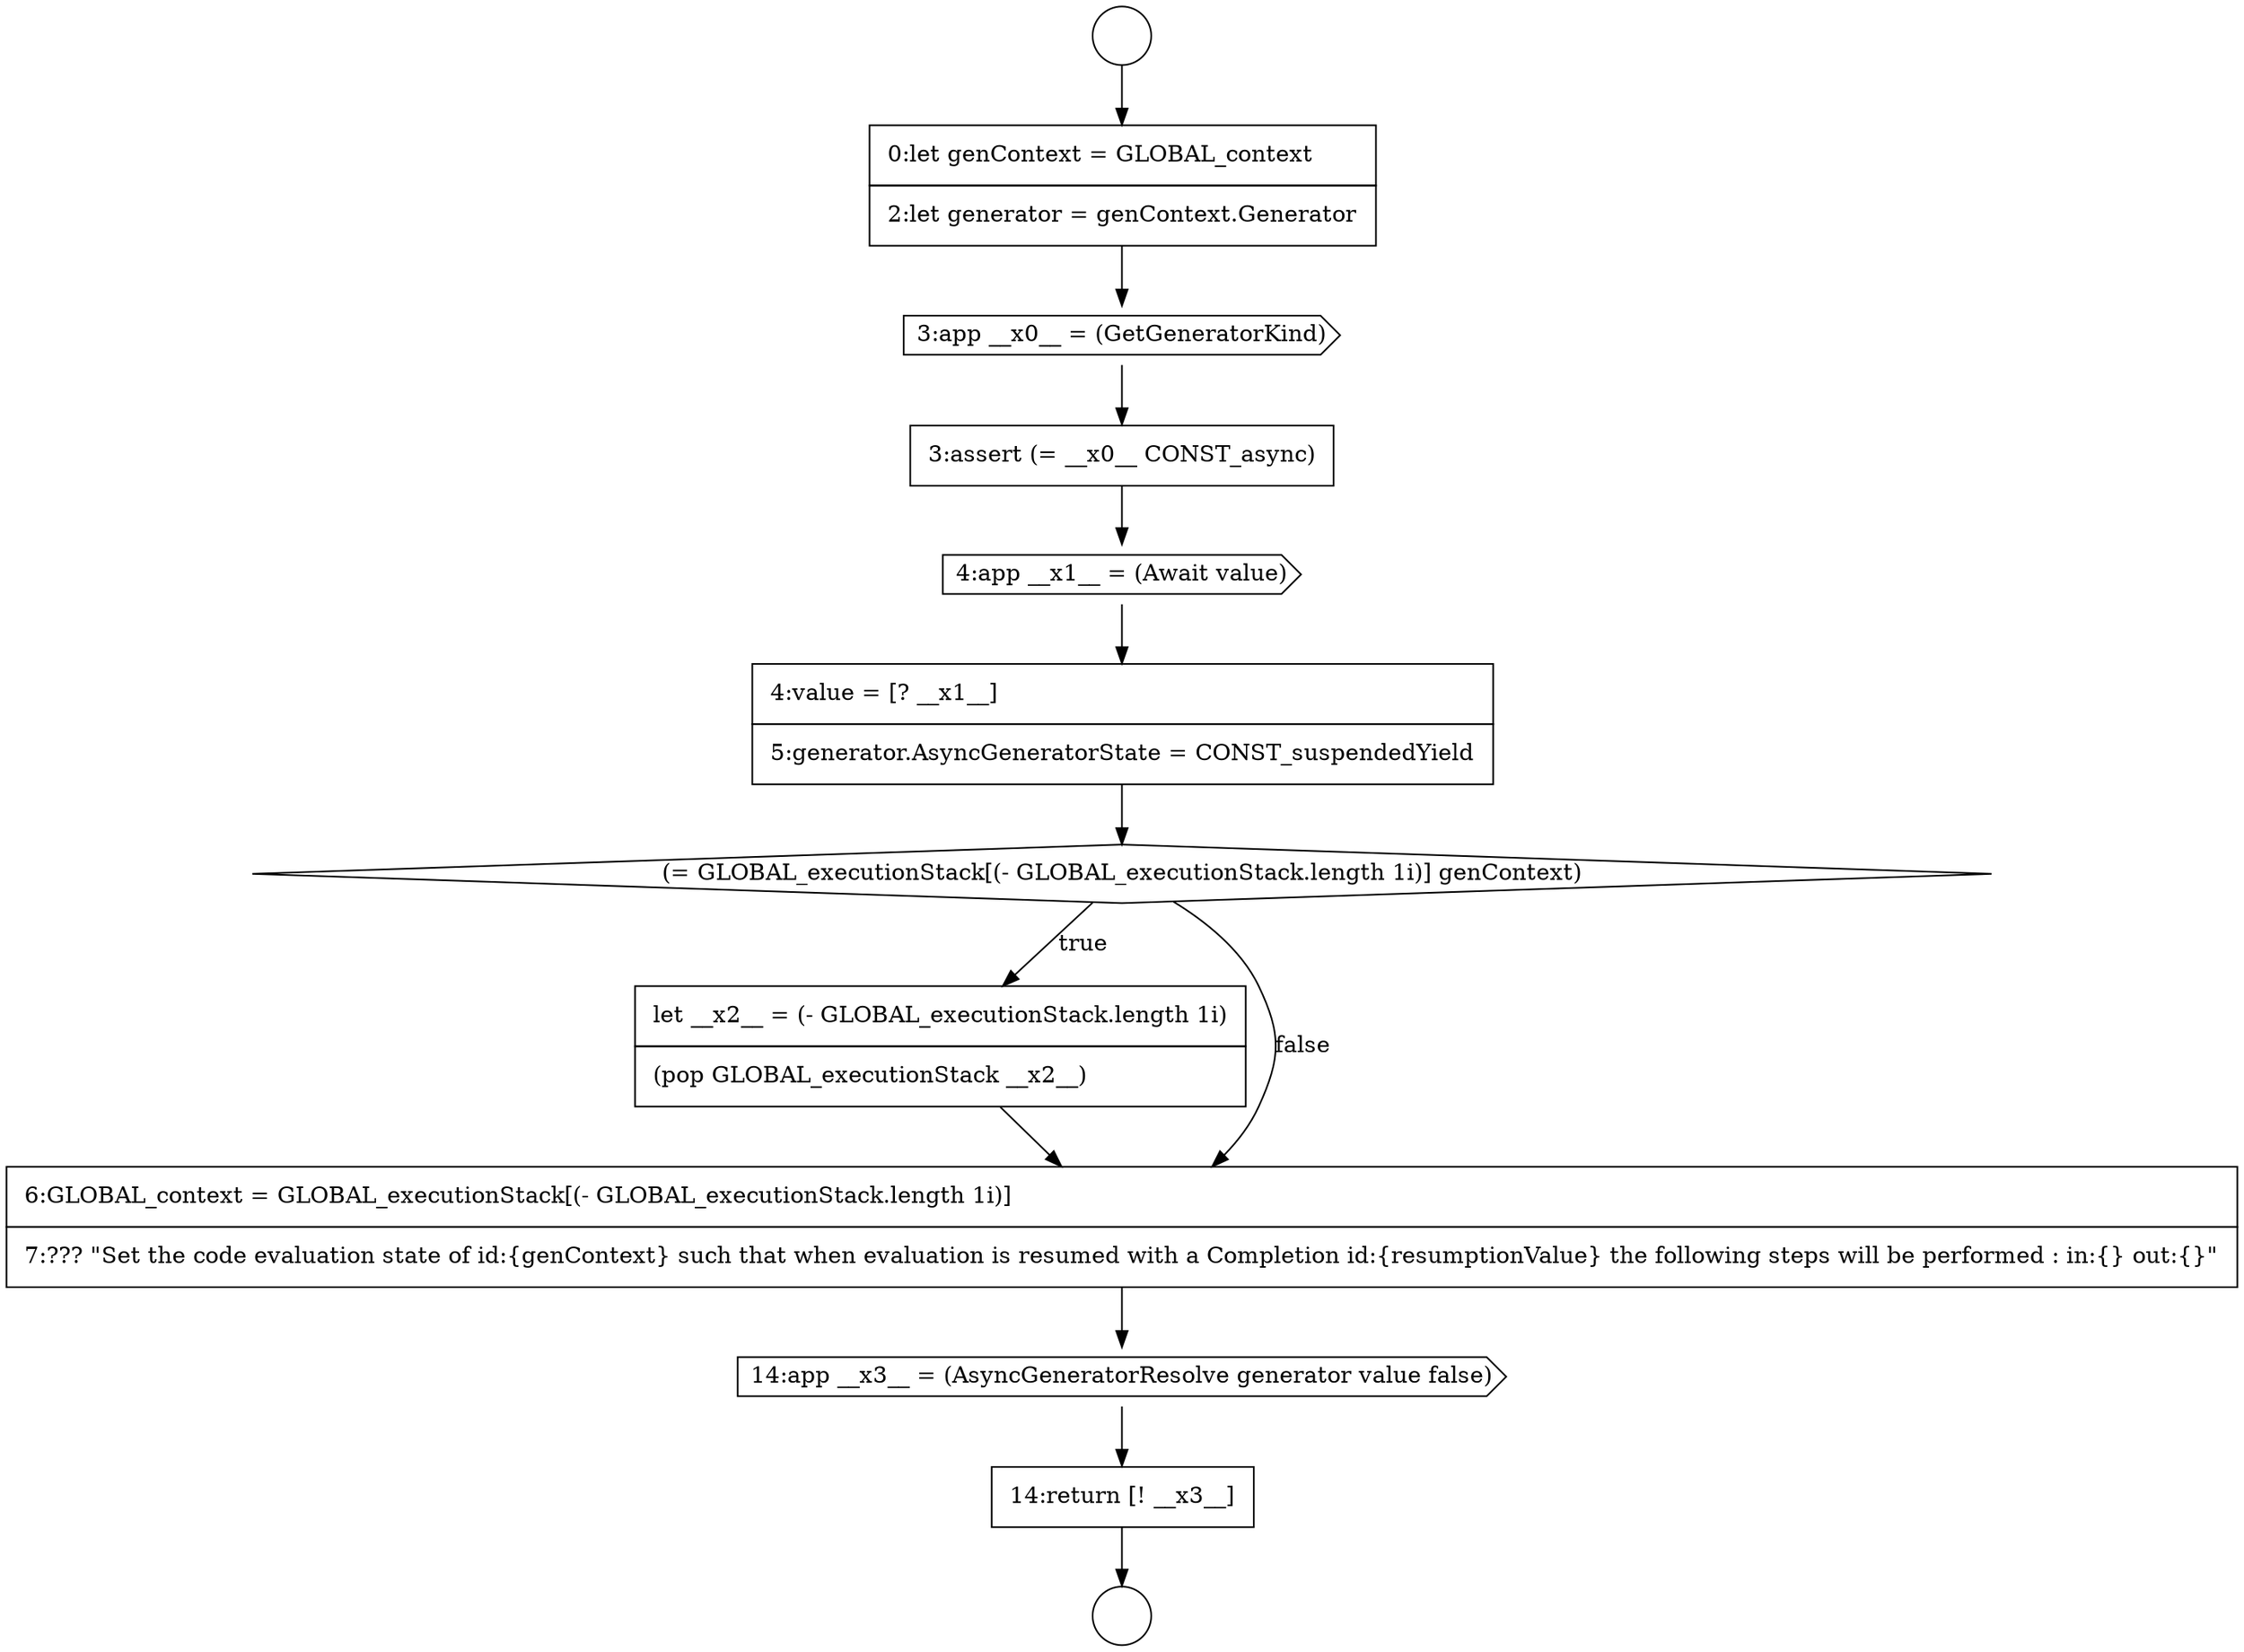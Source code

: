 digraph {
  node19359 [shape=circle label=" " color="black" fillcolor="white" style=filled]
  node19361 [shape=none, margin=0, label=<<font color="black">
    <table border="0" cellborder="1" cellspacing="0" cellpadding="10">
      <tr><td align="left">0:let genContext = GLOBAL_context</td></tr>
      <tr><td align="left">2:let generator = genContext.Generator</td></tr>
    </table>
  </font>> color="black" fillcolor="white" style=filled]
  node19369 [shape=cds, label=<<font color="black">14:app __x3__ = (AsyncGeneratorResolve generator value false)</font>> color="black" fillcolor="white" style=filled]
  node19366 [shape=diamond, label=<<font color="black">(= GLOBAL_executionStack[(- GLOBAL_executionStack.length 1i)] genContext)</font>> color="black" fillcolor="white" style=filled]
  node19365 [shape=none, margin=0, label=<<font color="black">
    <table border="0" cellborder="1" cellspacing="0" cellpadding="10">
      <tr><td align="left">4:value = [? __x1__]</td></tr>
      <tr><td align="left">5:generator.AsyncGeneratorState = CONST_suspendedYield</td></tr>
    </table>
  </font>> color="black" fillcolor="white" style=filled]
  node19362 [shape=cds, label=<<font color="black">3:app __x0__ = (GetGeneratorKind)</font>> color="black" fillcolor="white" style=filled]
  node19367 [shape=none, margin=0, label=<<font color="black">
    <table border="0" cellborder="1" cellspacing="0" cellpadding="10">
      <tr><td align="left">let __x2__ = (- GLOBAL_executionStack.length 1i)</td></tr>
      <tr><td align="left">(pop GLOBAL_executionStack __x2__)</td></tr>
    </table>
  </font>> color="black" fillcolor="white" style=filled]
  node19363 [shape=none, margin=0, label=<<font color="black">
    <table border="0" cellborder="1" cellspacing="0" cellpadding="10">
      <tr><td align="left">3:assert (= __x0__ CONST_async)</td></tr>
    </table>
  </font>> color="black" fillcolor="white" style=filled]
  node19370 [shape=none, margin=0, label=<<font color="black">
    <table border="0" cellborder="1" cellspacing="0" cellpadding="10">
      <tr><td align="left">14:return [! __x3__]</td></tr>
    </table>
  </font>> color="black" fillcolor="white" style=filled]
  node19364 [shape=cds, label=<<font color="black">4:app __x1__ = (Await value)</font>> color="black" fillcolor="white" style=filled]
  node19368 [shape=none, margin=0, label=<<font color="black">
    <table border="0" cellborder="1" cellspacing="0" cellpadding="10">
      <tr><td align="left">6:GLOBAL_context = GLOBAL_executionStack[(- GLOBAL_executionStack.length 1i)]</td></tr>
      <tr><td align="left">7:??? &quot;Set the code evaluation state of id:{genContext} such that when evaluation is resumed with a Completion id:{resumptionValue} the following steps will be performed : in:{} out:{}&quot;</td></tr>
    </table>
  </font>> color="black" fillcolor="white" style=filled]
  node19360 [shape=circle label=" " color="black" fillcolor="white" style=filled]
  node19361 -> node19362 [ color="black"]
  node19359 -> node19361 [ color="black"]
  node19364 -> node19365 [ color="black"]
  node19363 -> node19364 [ color="black"]
  node19362 -> node19363 [ color="black"]
  node19370 -> node19360 [ color="black"]
  node19367 -> node19368 [ color="black"]
  node19368 -> node19369 [ color="black"]
  node19365 -> node19366 [ color="black"]
  node19369 -> node19370 [ color="black"]
  node19366 -> node19367 [label=<<font color="black">true</font>> color="black"]
  node19366 -> node19368 [label=<<font color="black">false</font>> color="black"]
}
